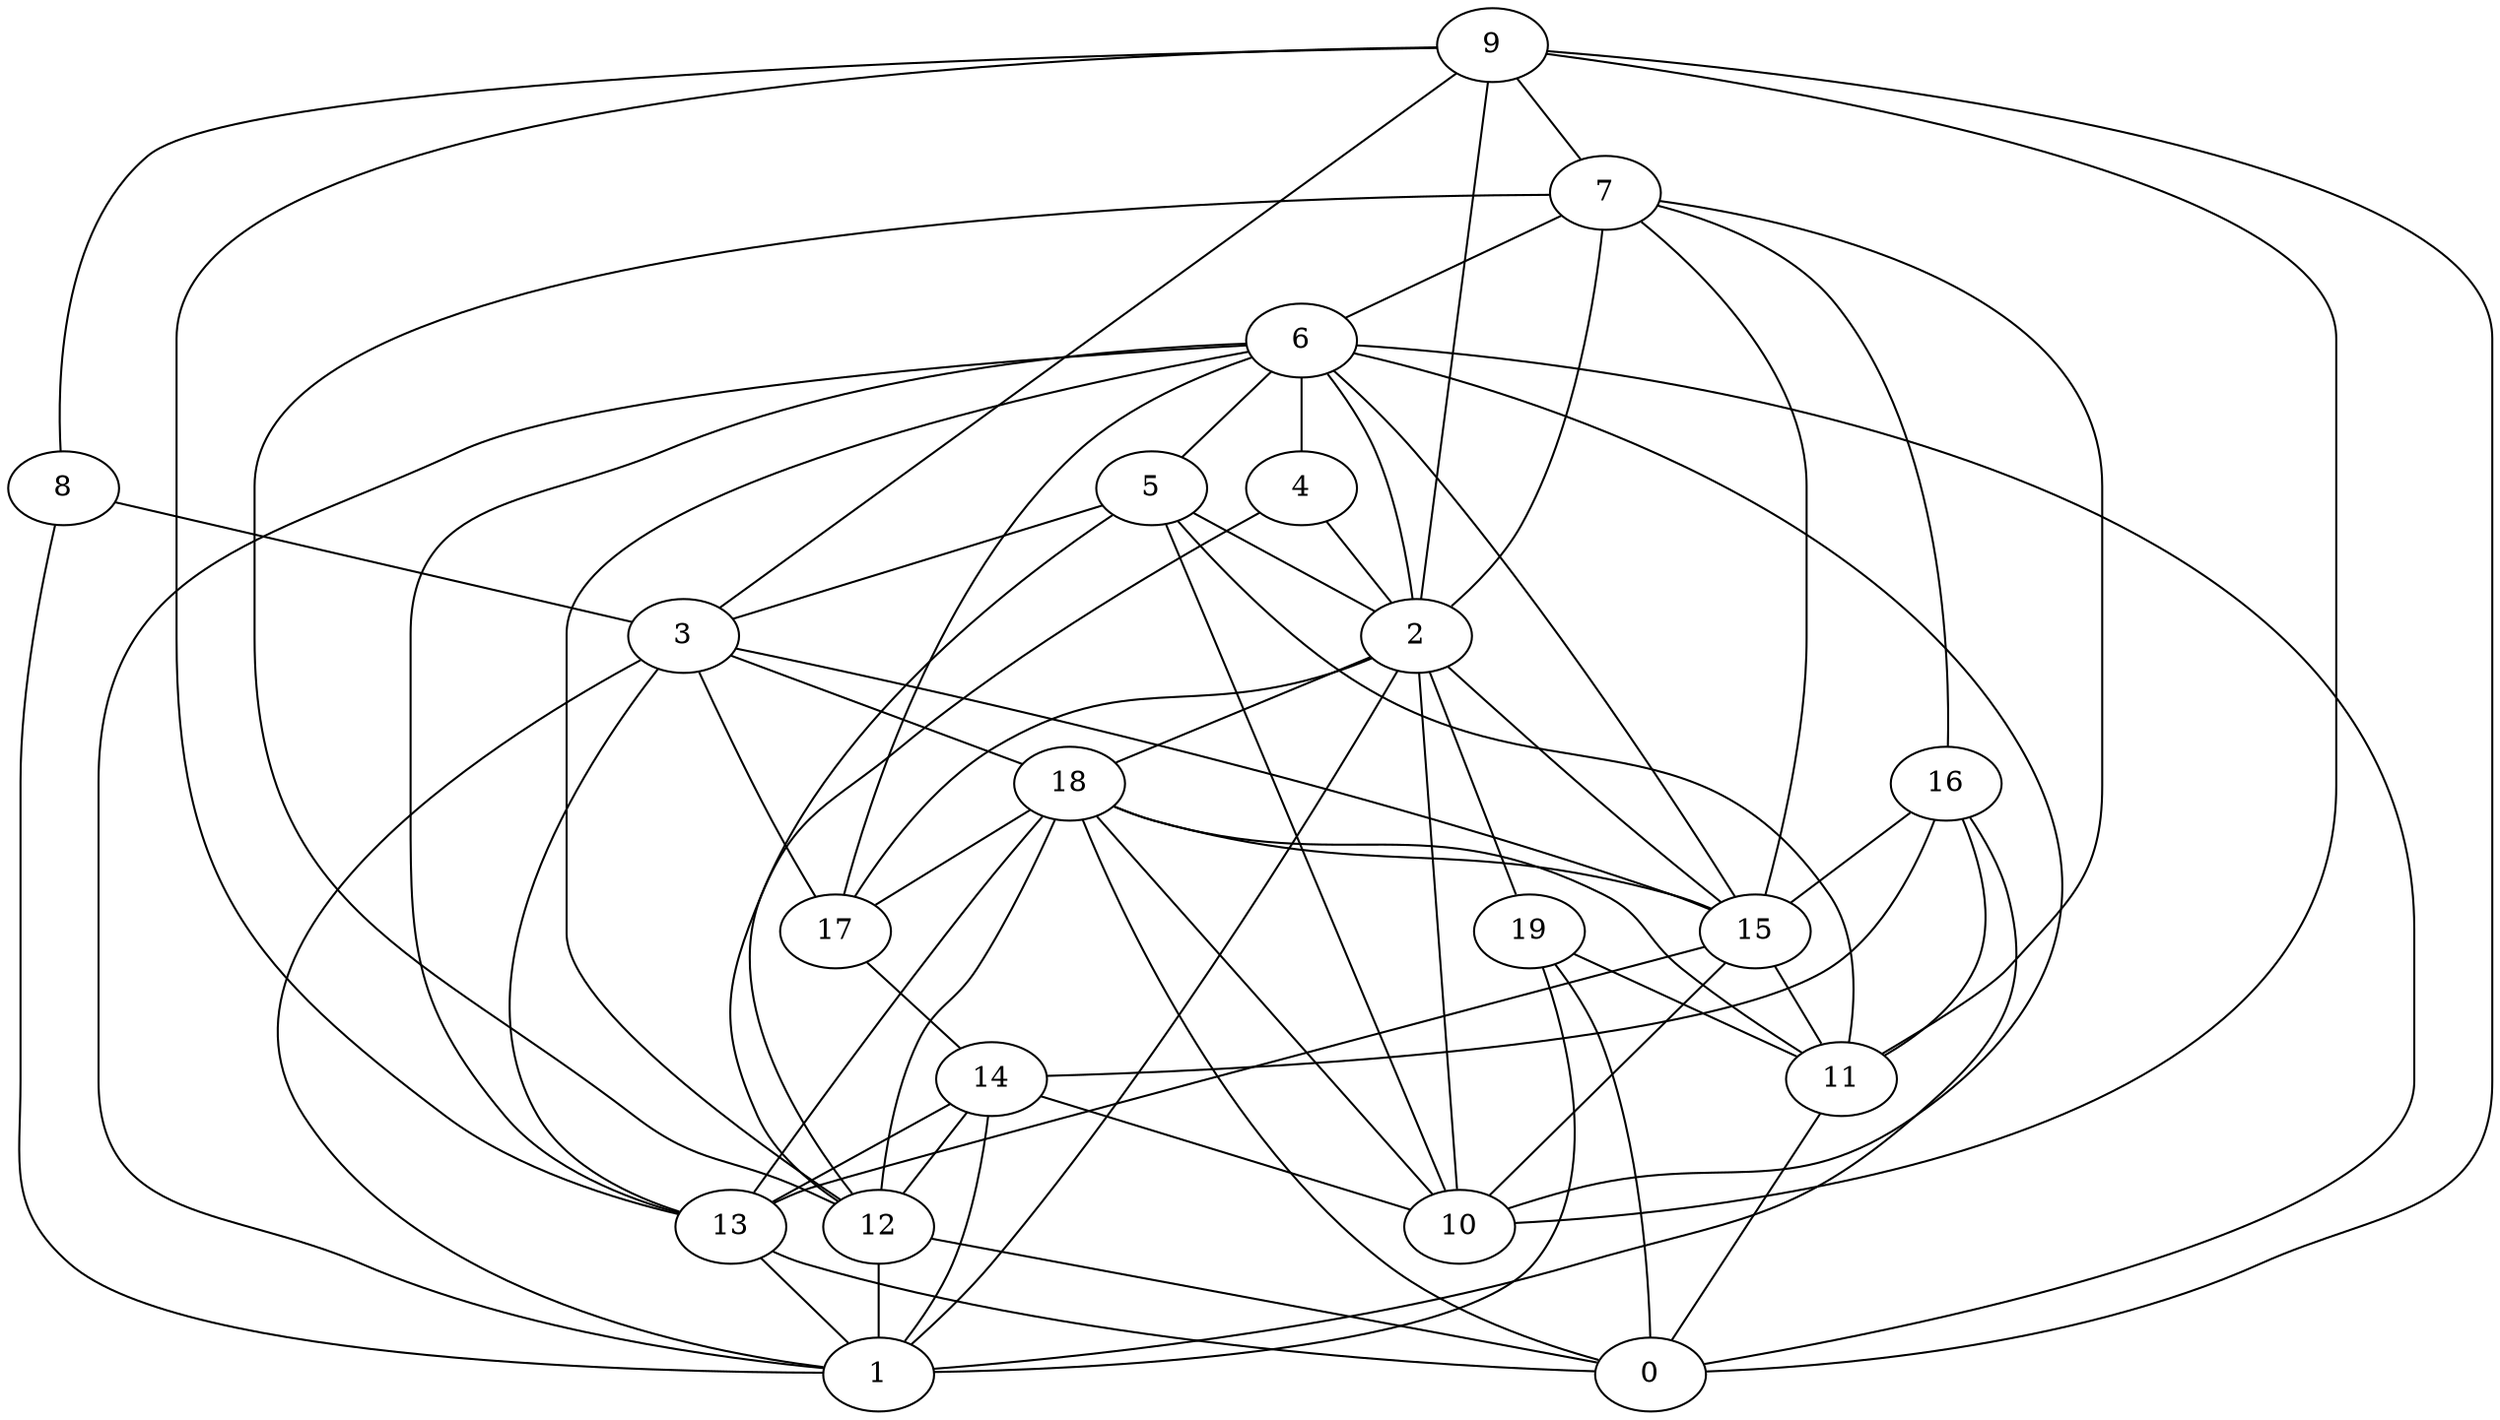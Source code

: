 digraph GG_graph {

subgraph G_graph {
edge [color = black]
"12" -> "1" [dir = none]
"12" -> "0" [dir = none]
"5" -> "3" [dir = none]
"5" -> "2" [dir = none]
"5" -> "12" [dir = none]
"5" -> "11" [dir = none]
"15" -> "10" [dir = none]
"15" -> "11" [dir = none]
"15" -> "13" [dir = none]
"8" -> "3" [dir = none]
"8" -> "1" [dir = none]
"16" -> "14" [dir = none]
"16" -> "11" [dir = none]
"16" -> "1" [dir = none]
"16" -> "15" [dir = none]
"3" -> "17" [dir = none]
"3" -> "13" [dir = none]
"3" -> "15" [dir = none]
"11" -> "0" [dir = none]
"18" -> "17" [dir = none]
"18" -> "12" [dir = none]
"18" -> "11" [dir = none]
"18" -> "13" [dir = none]
"18" -> "15" [dir = none]
"18" -> "10" [dir = none]
"18" -> "0" [dir = none]
"14" -> "13" [dir = none]
"14" -> "10" [dir = none]
"9" -> "8" [dir = none]
"9" -> "3" [dir = none]
"9" -> "10" [dir = none]
"9" -> "0" [dir = none]
"9" -> "7" [dir = none]
"9" -> "13" [dir = none]
"9" -> "2" [dir = none]
"4" -> "12" [dir = none]
"4" -> "2" [dir = none]
"2" -> "18" [dir = none]
"2" -> "15" [dir = none]
"2" -> "17" [dir = none]
"2" -> "19" [dir = none]
"6" -> "2" [dir = none]
"6" -> "13" [dir = none]
"6" -> "1" [dir = none]
"6" -> "5" [dir = none]
"6" -> "0" [dir = none]
"6" -> "15" [dir = none]
"6" -> "17" [dir = none]
"6" -> "4" [dir = none]
"6" -> "12" [dir = none]
"19" -> "1" [dir = none]
"19" -> "11" [dir = none]
"17" -> "14" [dir = none]
"7" -> "11" [dir = none]
"7" -> "2" [dir = none]
"7" -> "16" [dir = none]
"7" -> "6" [dir = none]
"2" -> "1" [dir = none]
"3" -> "1" [dir = none]
"7" -> "12" [dir = none]
"14" -> "12" [dir = none]
"13" -> "0" [dir = none]
"7" -> "15" [dir = none]
"5" -> "10" [dir = none]
"3" -> "18" [dir = none]
"14" -> "1" [dir = none]
"2" -> "10" [dir = none]
"19" -> "0" [dir = none]
"13" -> "1" [dir = none]
"6" -> "10" [dir = none]
}

}
